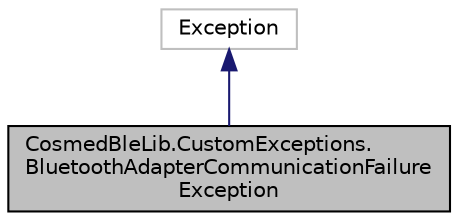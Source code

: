 digraph "CosmedBleLib.CustomExceptions.BluetoothAdapterCommunicationFailureException"
{
 // LATEX_PDF_SIZE
  edge [fontname="Helvetica",fontsize="10",labelfontname="Helvetica",labelfontsize="10"];
  node [fontname="Helvetica",fontsize="10",shape=record];
  Node1 [label="CosmedBleLib.CustomExceptions.\lBluetoothAdapterCommunicationFailure\lException",height=0.2,width=0.4,color="black", fillcolor="grey75", style="filled", fontcolor="black",tooltip="Thrown when an attempt of communication with the adapter fails"];
  Node2 -> Node1 [dir="back",color="midnightblue",fontsize="10",style="solid",fontname="Helvetica"];
  Node2 [label="Exception",height=0.2,width=0.4,color="grey75", fillcolor="white", style="filled",tooltip=" "];
}
